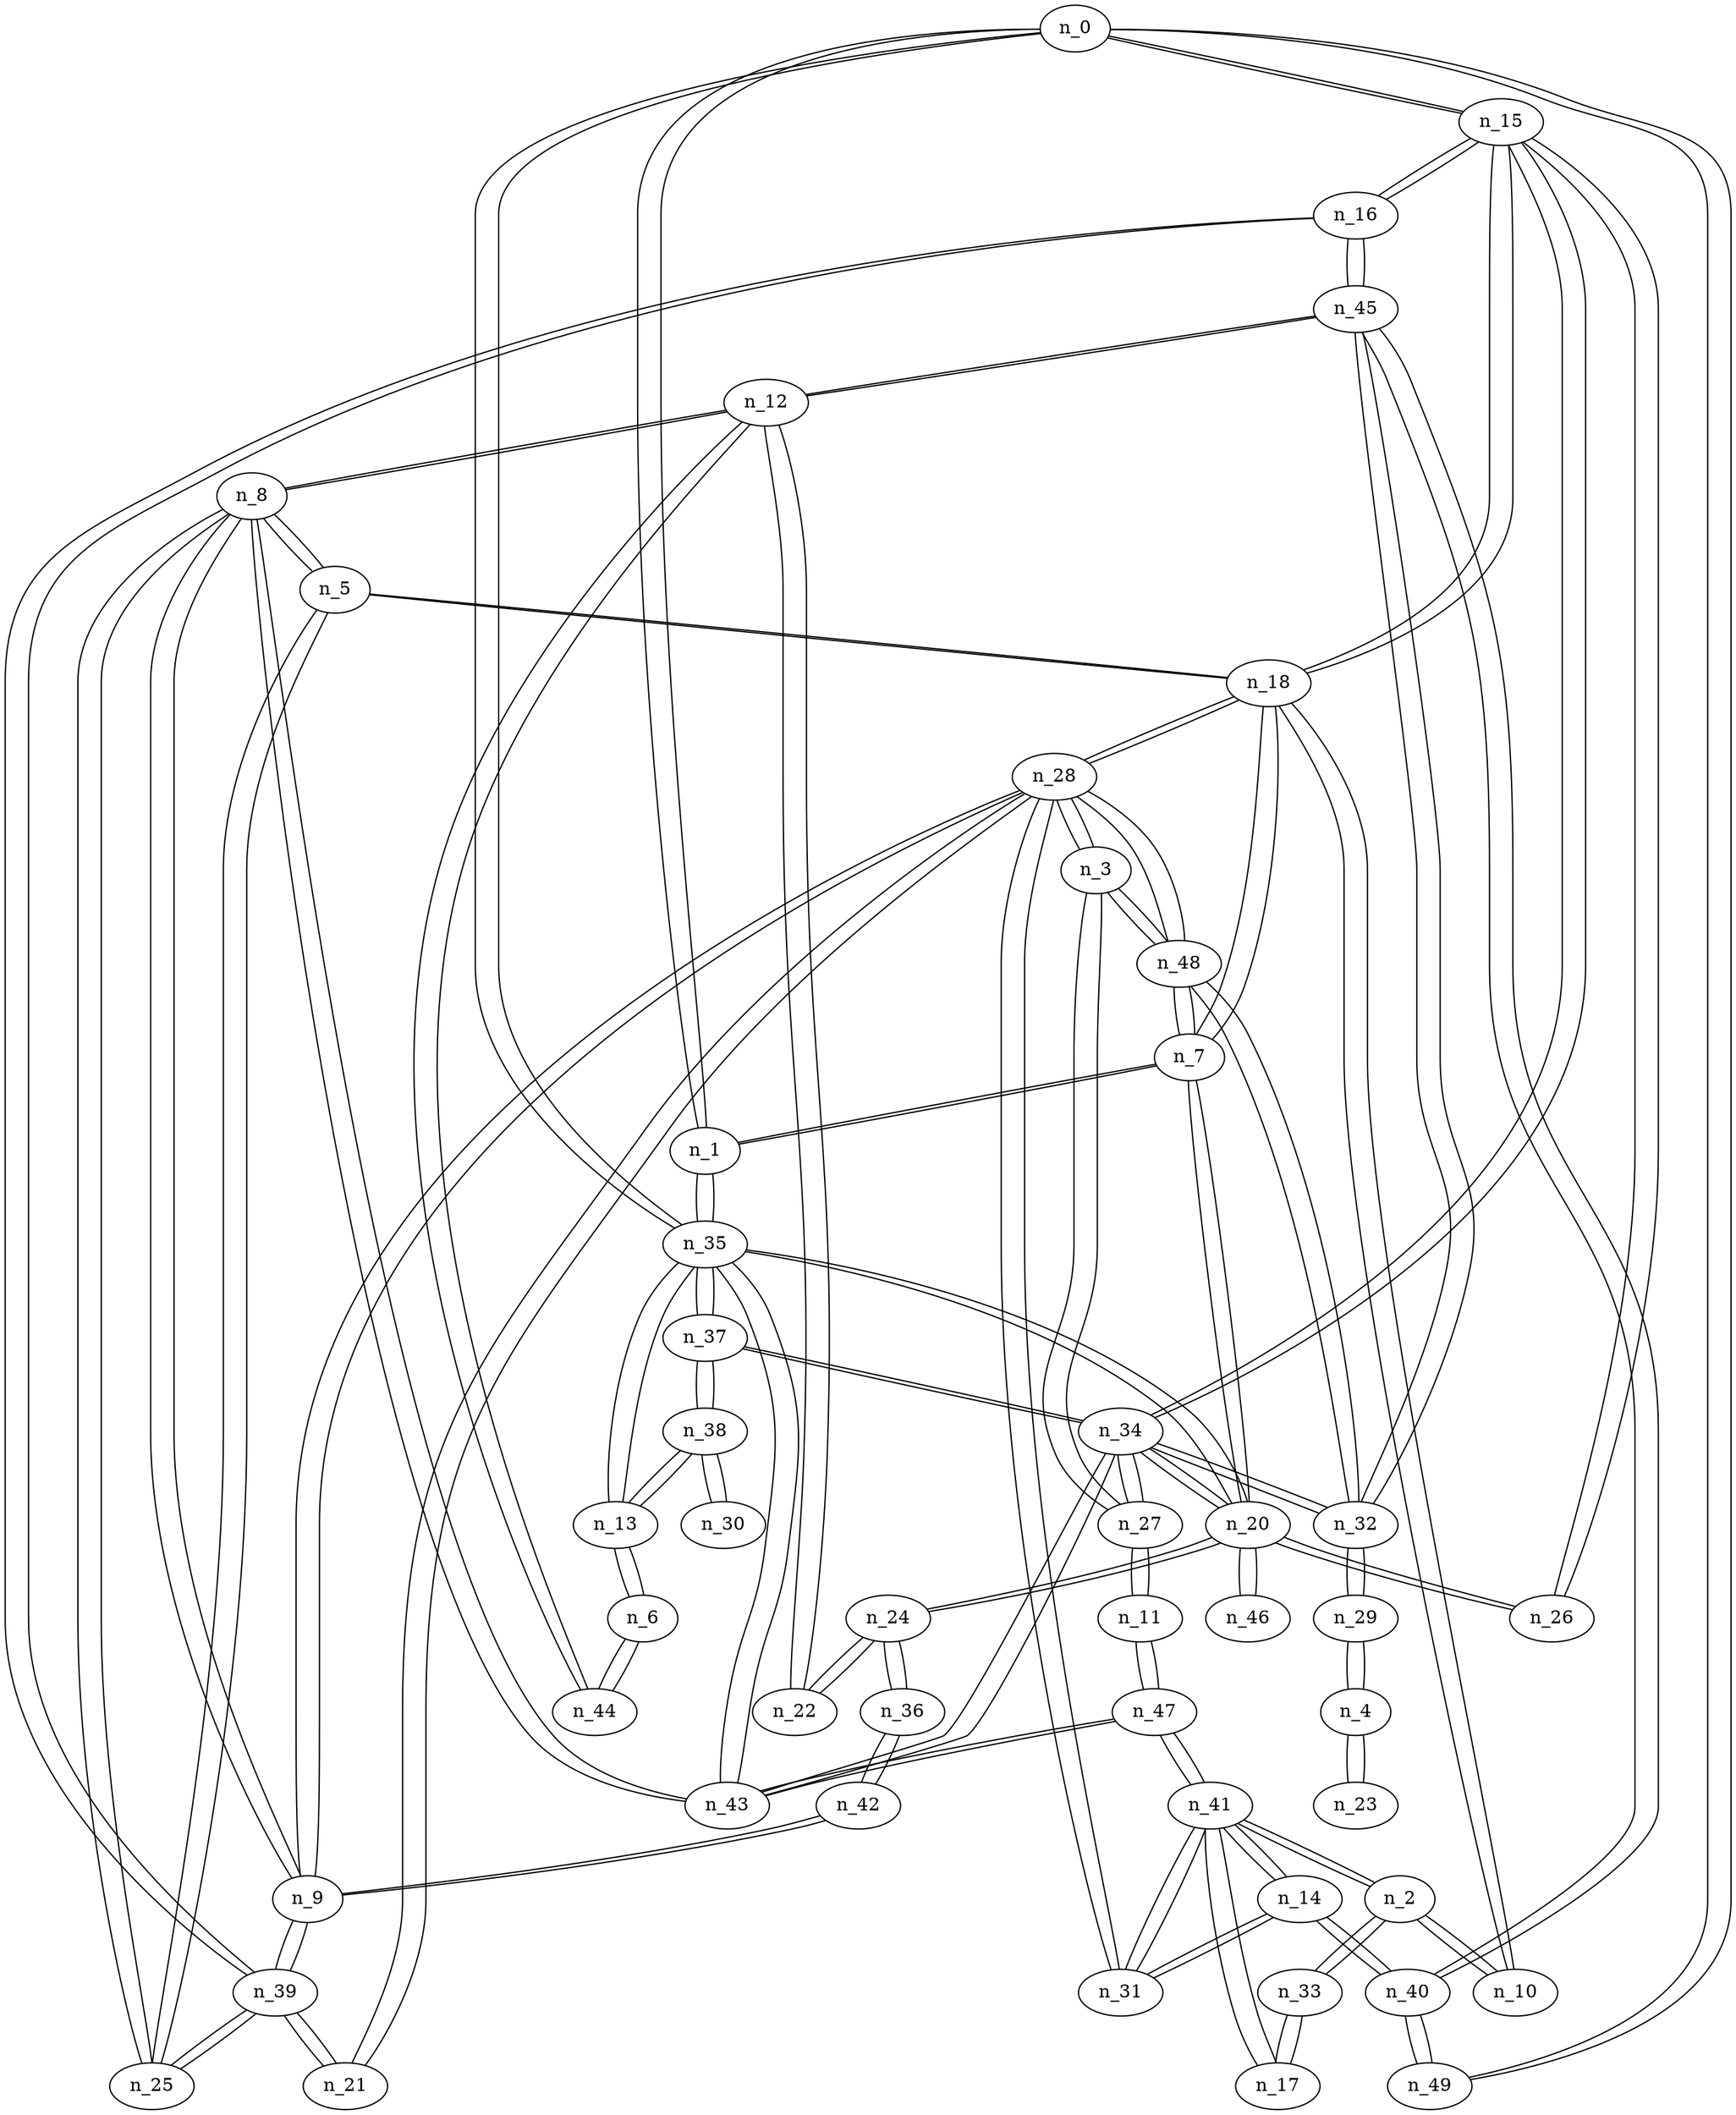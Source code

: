 graph g3 {
n_0--n_15
n_0--n_49
n_0--n_1
n_0--n_35
n_1--n_0
n_1--n_35
n_1--n_7
n_2--n_33
n_2--n_10
n_2--n_41
n_3--n_48
n_3--n_28
n_3--n_27
n_4--n_23
n_4--n_29
n_5--n_18
n_5--n_8
n_5--n_25
n_6--n_44
n_6--n_13
n_7--n_48
n_7--n_20
n_7--n_1
n_7--n_18
n_8--n_43
n_8--n_5
n_8--n_9
n_8--n_25
n_8--n_12
n_9--n_42
n_9--n_28
n_9--n_39
n_9--n_8
n_10--n_18
n_10--n_2
n_11--n_47
n_11--n_27
n_12--n_22
n_12--n_44
n_12--n_45
n_12--n_8
n_13--n_38
n_13--n_35
n_13--n_6
n_14--n_31
n_14--n_41
n_14--n_40
n_15--n_0
n_15--n_34
n_15--n_18
n_15--n_26
n_15--n_16
n_16--n_45
n_16--n_39
n_16--n_15
n_17--n_33
n_17--n_41
n_18--n_10
n_18--n_5
n_18--n_15
n_18--n_7
n_18--n_28
n_20--n_35
n_20--n_46
n_20--n_34
n_20--n_7
n_20--n_24
n_20--n_26
n_21--n_28
n_21--n_39
n_22--n_12
n_22--n_24
n_23--n_4
n_24--n_22
n_24--n_20
n_24--n_36
n_25--n_39
n_25--n_5
n_25--n_8
n_26--n_15
n_26--n_20
n_27--n_11
n_27--n_34
n_27--n_3
n_28--n_3
n_28--n_9
n_28--n_31
n_28--n_48
n_28--n_21
n_28--n_18
n_29--n_32
n_29--n_4
n_30--n_38
n_31--n_14
n_31--n_28
n_31--n_41
n_32--n_29
n_32--n_45
n_32--n_34
n_32--n_48
n_33--n_17
n_33--n_2
n_34--n_15
n_34--n_37
n_34--n_20
n_34--n_32
n_34--n_27
n_34--n_43
n_35--n_20
n_35--n_37
n_35--n_1
n_35--n_13
n_35--n_43
n_35--n_0
n_36--n_42
n_36--n_24
n_37--n_38
n_37--n_34
n_37--n_35
n_38--n_37
n_38--n_13
n_38--n_30
n_39--n_16
n_39--n_25
n_39--n_9
n_39--n_21
n_40--n_49
n_40--n_45
n_40--n_14
n_41--n_2
n_41--n_14
n_41--n_47
n_41--n_17
n_41--n_31
n_42--n_9
n_42--n_36
n_43--n_8
n_43--n_35
n_43--n_47
n_43--n_34
n_44--n_12
n_44--n_6
n_45--n_32
n_45--n_16
n_45--n_40
n_45--n_12
n_46--n_20
n_47--n_11
n_47--n_41
n_47--n_43
n_48--n_3
n_48--n_7
n_48--n_32
n_48--n_28
n_49--n_40
n_49--n_0
}